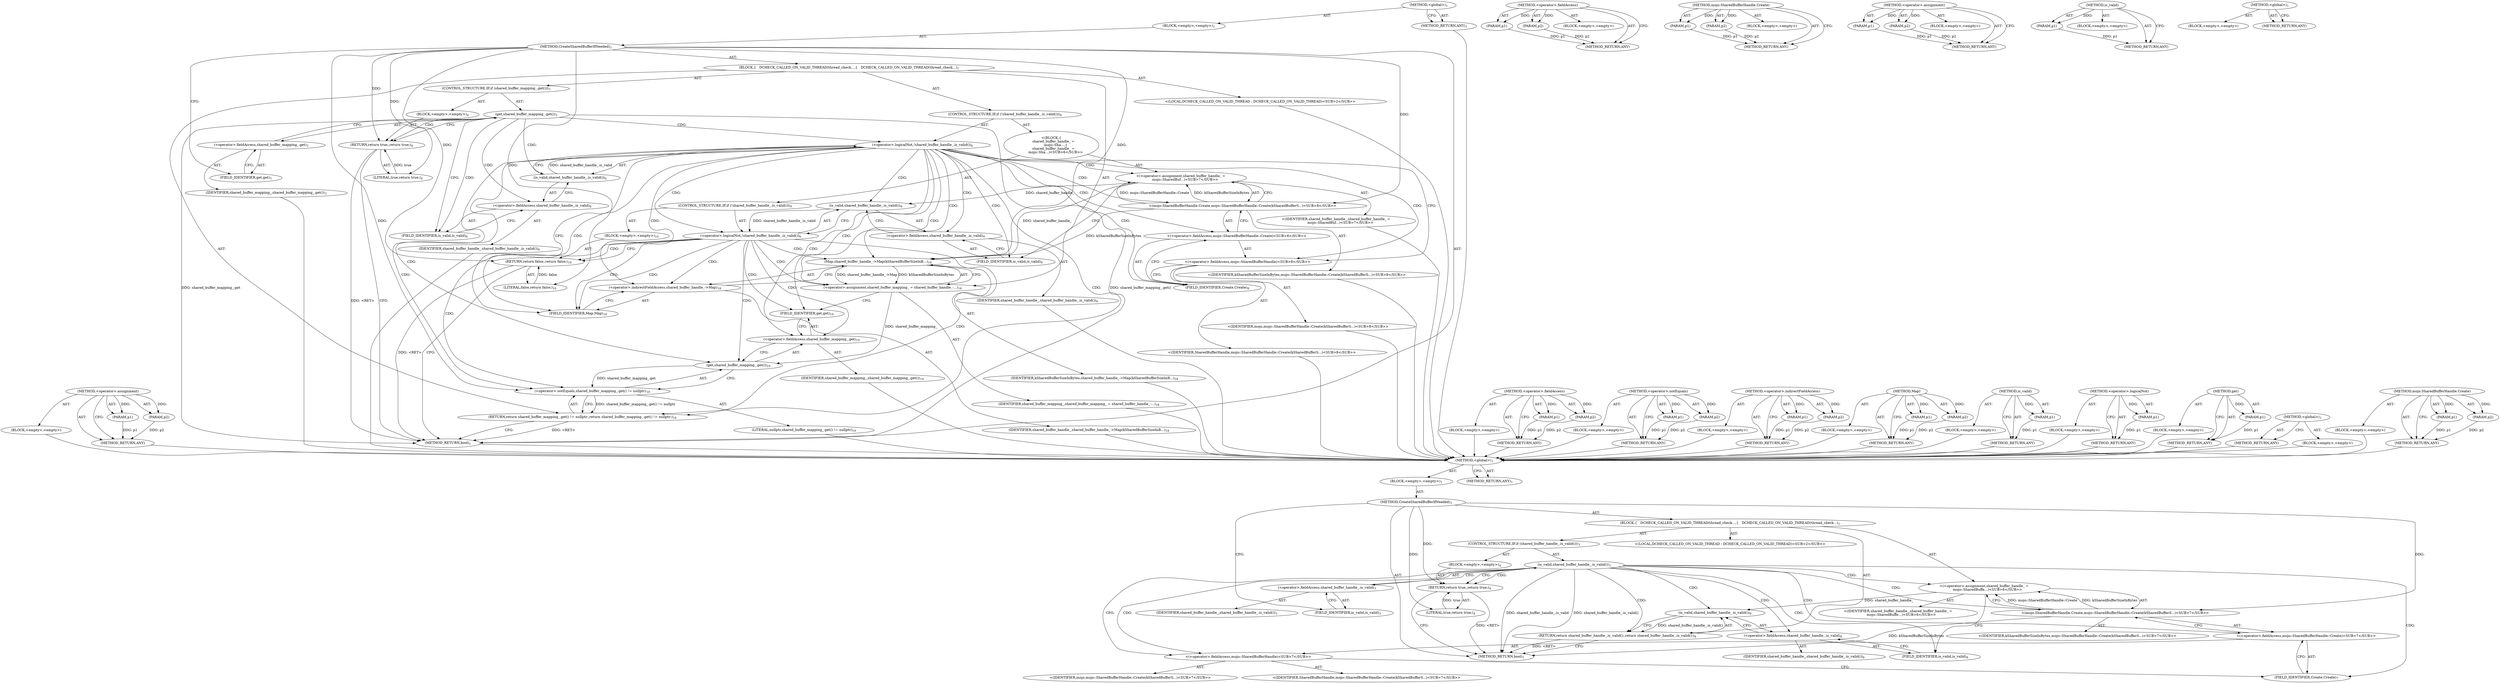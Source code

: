 digraph "mojo.SharedBufferHandle.Create" {
vulnerable_6 [label=<(METHOD,&lt;global&gt;)<SUB>1</SUB>>];
vulnerable_7 [label=<(BLOCK,&lt;empty&gt;,&lt;empty&gt;)<SUB>1</SUB>>];
vulnerable_8 [label=<(METHOD,CreateSharedBufferIfNeeded)<SUB>1</SUB>>];
vulnerable_9 [label=<(BLOCK,{
   DCHECK_CALLED_ON_VALID_THREAD(thread_check...,{
   DCHECK_CALLED_ON_VALID_THREAD(thread_check...)<SUB>1</SUB>>];
vulnerable_10 [label="<(LOCAL,DCHECK_CALLED_ON_VALID_THREAD : DCHECK_CALLED_ON_VALID_THREAD)<SUB>2</SUB>>"];
vulnerable_11 [label=<(CONTROL_STRUCTURE,IF,if (shared_buffer_handle_.is_valid()))<SUB>3</SUB>>];
vulnerable_12 [label=<(is_valid,shared_buffer_handle_.is_valid())<SUB>3</SUB>>];
vulnerable_13 [label=<(&lt;operator&gt;.fieldAccess,shared_buffer_handle_.is_valid)<SUB>3</SUB>>];
vulnerable_14 [label=<(IDENTIFIER,shared_buffer_handle_,shared_buffer_handle_.is_valid())<SUB>3</SUB>>];
vulnerable_15 [label=<(FIELD_IDENTIFIER,is_valid,is_valid)<SUB>3</SUB>>];
vulnerable_16 [label=<(BLOCK,&lt;empty&gt;,&lt;empty&gt;)<SUB>4</SUB>>];
vulnerable_17 [label=<(RETURN,return true;,return true;)<SUB>4</SUB>>];
vulnerable_18 [label=<(LITERAL,true,return true;)<SUB>4</SUB>>];
vulnerable_19 [label="<(&lt;operator&gt;.assignment,shared_buffer_handle_ =
      mojo::SharedBuffe...)<SUB>6</SUB>>"];
vulnerable_20 [label="<(IDENTIFIER,shared_buffer_handle_,shared_buffer_handle_ =
      mojo::SharedBuffe...)<SUB>6</SUB>>"];
vulnerable_21 [label="<(mojo.SharedBufferHandle.Create,mojo::SharedBufferHandle::Create(kSharedBufferS...)<SUB>7</SUB>>"];
vulnerable_22 [label="<(&lt;operator&gt;.fieldAccess,mojo::SharedBufferHandle::Create)<SUB>7</SUB>>"];
vulnerable_23 [label="<(&lt;operator&gt;.fieldAccess,mojo::SharedBufferHandle)<SUB>7</SUB>>"];
vulnerable_24 [label="<(IDENTIFIER,mojo,mojo::SharedBufferHandle::Create(kSharedBufferS...)<SUB>7</SUB>>"];
vulnerable_25 [label="<(IDENTIFIER,SharedBufferHandle,mojo::SharedBufferHandle::Create(kSharedBufferS...)<SUB>7</SUB>>"];
vulnerable_26 [label=<(FIELD_IDENTIFIER,Create,Create)<SUB>7</SUB>>];
vulnerable_27 [label="<(IDENTIFIER,kSharedBufferSizeInBytes,mojo::SharedBufferHandle::Create(kSharedBufferS...)<SUB>7</SUB>>"];
vulnerable_28 [label=<(RETURN,return shared_buffer_handle_.is_valid();,return shared_buffer_handle_.is_valid();)<SUB>8</SUB>>];
vulnerable_29 [label=<(is_valid,shared_buffer_handle_.is_valid())<SUB>8</SUB>>];
vulnerable_30 [label=<(&lt;operator&gt;.fieldAccess,shared_buffer_handle_.is_valid)<SUB>8</SUB>>];
vulnerable_31 [label=<(IDENTIFIER,shared_buffer_handle_,shared_buffer_handle_.is_valid())<SUB>8</SUB>>];
vulnerable_32 [label=<(FIELD_IDENTIFIER,is_valid,is_valid)<SUB>8</SUB>>];
vulnerable_33 [label=<(METHOD_RETURN,bool)<SUB>1</SUB>>];
vulnerable_35 [label=<(METHOD_RETURN,ANY)<SUB>1</SUB>>];
vulnerable_58 [label=<(METHOD,&lt;operator&gt;.fieldAccess)>];
vulnerable_59 [label=<(PARAM,p1)>];
vulnerable_60 [label=<(PARAM,p2)>];
vulnerable_61 [label=<(BLOCK,&lt;empty&gt;,&lt;empty&gt;)>];
vulnerable_62 [label=<(METHOD_RETURN,ANY)>];
vulnerable_68 [label=<(METHOD,mojo.SharedBufferHandle.Create)>];
vulnerable_69 [label=<(PARAM,p1)>];
vulnerable_70 [label=<(PARAM,p2)>];
vulnerable_71 [label=<(BLOCK,&lt;empty&gt;,&lt;empty&gt;)>];
vulnerable_72 [label=<(METHOD_RETURN,ANY)>];
vulnerable_63 [label=<(METHOD,&lt;operator&gt;.assignment)>];
vulnerable_64 [label=<(PARAM,p1)>];
vulnerable_65 [label=<(PARAM,p2)>];
vulnerable_66 [label=<(BLOCK,&lt;empty&gt;,&lt;empty&gt;)>];
vulnerable_67 [label=<(METHOD_RETURN,ANY)>];
vulnerable_54 [label=<(METHOD,is_valid)>];
vulnerable_55 [label=<(PARAM,p1)>];
vulnerable_56 [label=<(BLOCK,&lt;empty&gt;,&lt;empty&gt;)>];
vulnerable_57 [label=<(METHOD_RETURN,ANY)>];
vulnerable_48 [label=<(METHOD,&lt;global&gt;)<SUB>1</SUB>>];
vulnerable_49 [label=<(BLOCK,&lt;empty&gt;,&lt;empty&gt;)>];
vulnerable_50 [label=<(METHOD_RETURN,ANY)>];
fixed_98 [label=<(METHOD,&lt;operator&gt;.assignment)>];
fixed_99 [label=<(PARAM,p1)>];
fixed_100 [label=<(PARAM,p2)>];
fixed_101 [label=<(BLOCK,&lt;empty&gt;,&lt;empty&gt;)>];
fixed_102 [label=<(METHOD_RETURN,ANY)>];
fixed_6 [label=<(METHOD,&lt;global&gt;)<SUB>1</SUB>>];
fixed_7 [label=<(BLOCK,&lt;empty&gt;,&lt;empty&gt;)<SUB>1</SUB>>];
fixed_8 [label=<(METHOD,CreateSharedBufferIfNeeded)<SUB>1</SUB>>];
fixed_9 [label=<(BLOCK,{
   DCHECK_CALLED_ON_VALID_THREAD(thread_check...,{
   DCHECK_CALLED_ON_VALID_THREAD(thread_check...)<SUB>1</SUB>>];
fixed_10 [label="<(LOCAL,DCHECK_CALLED_ON_VALID_THREAD : DCHECK_CALLED_ON_VALID_THREAD)<SUB>2</SUB>>"];
fixed_11 [label=<(CONTROL_STRUCTURE,IF,if (shared_buffer_mapping_.get()))<SUB>3</SUB>>];
fixed_12 [label=<(get,shared_buffer_mapping_.get())<SUB>3</SUB>>];
fixed_13 [label=<(&lt;operator&gt;.fieldAccess,shared_buffer_mapping_.get)<SUB>3</SUB>>];
fixed_14 [label=<(IDENTIFIER,shared_buffer_mapping_,shared_buffer_mapping_.get())<SUB>3</SUB>>];
fixed_15 [label=<(FIELD_IDENTIFIER,get,get)<SUB>3</SUB>>];
fixed_16 [label=<(BLOCK,&lt;empty&gt;,&lt;empty&gt;)<SUB>4</SUB>>];
fixed_17 [label=<(RETURN,return true;,return true;)<SUB>4</SUB>>];
fixed_18 [label=<(LITERAL,true,return true;)<SUB>4</SUB>>];
fixed_19 [label=<(CONTROL_STRUCTURE,IF,if (!shared_buffer_handle_.is_valid()))<SUB>6</SUB>>];
fixed_20 [label=<(&lt;operator&gt;.logicalNot,!shared_buffer_handle_.is_valid())<SUB>6</SUB>>];
fixed_21 [label=<(is_valid,shared_buffer_handle_.is_valid())<SUB>6</SUB>>];
fixed_22 [label=<(&lt;operator&gt;.fieldAccess,shared_buffer_handle_.is_valid)<SUB>6</SUB>>];
fixed_23 [label=<(IDENTIFIER,shared_buffer_handle_,shared_buffer_handle_.is_valid())<SUB>6</SUB>>];
fixed_24 [label=<(FIELD_IDENTIFIER,is_valid,is_valid)<SUB>6</SUB>>];
fixed_25 [label="<(BLOCK,{
    shared_buffer_handle_ =
        mojo::Sha...,{
    shared_buffer_handle_ =
        mojo::Sha...)<SUB>6</SUB>>"];
fixed_26 [label="<(&lt;operator&gt;.assignment,shared_buffer_handle_ =
        mojo::SharedBuf...)<SUB>7</SUB>>"];
fixed_27 [label="<(IDENTIFIER,shared_buffer_handle_,shared_buffer_handle_ =
        mojo::SharedBuf...)<SUB>7</SUB>>"];
fixed_28 [label="<(mojo.SharedBufferHandle.Create,mojo::SharedBufferHandle::Create(kSharedBufferS...)<SUB>8</SUB>>"];
fixed_29 [label="<(&lt;operator&gt;.fieldAccess,mojo::SharedBufferHandle::Create)<SUB>8</SUB>>"];
fixed_30 [label="<(&lt;operator&gt;.fieldAccess,mojo::SharedBufferHandle)<SUB>8</SUB>>"];
fixed_31 [label="<(IDENTIFIER,mojo,mojo::SharedBufferHandle::Create(kSharedBufferS...)<SUB>8</SUB>>"];
fixed_32 [label="<(IDENTIFIER,SharedBufferHandle,mojo::SharedBufferHandle::Create(kSharedBufferS...)<SUB>8</SUB>>"];
fixed_33 [label=<(FIELD_IDENTIFIER,Create,Create)<SUB>8</SUB>>];
fixed_34 [label="<(IDENTIFIER,kSharedBufferSizeInBytes,mojo::SharedBufferHandle::Create(kSharedBufferS...)<SUB>8</SUB>>"];
fixed_35 [label=<(CONTROL_STRUCTURE,IF,if (!shared_buffer_handle_.is_valid()))<SUB>9</SUB>>];
fixed_36 [label=<(&lt;operator&gt;.logicalNot,!shared_buffer_handle_.is_valid())<SUB>9</SUB>>];
fixed_37 [label=<(is_valid,shared_buffer_handle_.is_valid())<SUB>9</SUB>>];
fixed_38 [label=<(&lt;operator&gt;.fieldAccess,shared_buffer_handle_.is_valid)<SUB>9</SUB>>];
fixed_39 [label=<(IDENTIFIER,shared_buffer_handle_,shared_buffer_handle_.is_valid())<SUB>9</SUB>>];
fixed_40 [label=<(FIELD_IDENTIFIER,is_valid,is_valid)<SUB>9</SUB>>];
fixed_41 [label=<(BLOCK,&lt;empty&gt;,&lt;empty&gt;)<SUB>10</SUB>>];
fixed_42 [label=<(RETURN,return false;,return false;)<SUB>10</SUB>>];
fixed_43 [label=<(LITERAL,false,return false;)<SUB>10</SUB>>];
fixed_44 [label=<(&lt;operator&gt;.assignment,shared_buffer_mapping_ = shared_buffer_handle_-...)<SUB>18</SUB>>];
fixed_45 [label=<(IDENTIFIER,shared_buffer_mapping_,shared_buffer_mapping_ = shared_buffer_handle_-...)<SUB>18</SUB>>];
fixed_46 [label=<(Map,shared_buffer_handle_-&gt;Map(kSharedBufferSizeInB...)<SUB>18</SUB>>];
fixed_47 [label=<(&lt;operator&gt;.indirectFieldAccess,shared_buffer_handle_-&gt;Map)<SUB>18</SUB>>];
fixed_48 [label=<(IDENTIFIER,shared_buffer_handle_,shared_buffer_handle_-&gt;Map(kSharedBufferSizeInB...)<SUB>18</SUB>>];
fixed_49 [label=<(FIELD_IDENTIFIER,Map,Map)<SUB>18</SUB>>];
fixed_50 [label=<(IDENTIFIER,kSharedBufferSizeInBytes,shared_buffer_handle_-&gt;Map(kSharedBufferSizeInB...)<SUB>18</SUB>>];
fixed_51 [label=<(RETURN,return shared_buffer_mapping_.get() != nullptr;,return shared_buffer_mapping_.get() != nullptr;)<SUB>19</SUB>>];
fixed_52 [label=<(&lt;operator&gt;.notEquals,shared_buffer_mapping_.get() != nullptr)<SUB>19</SUB>>];
fixed_53 [label=<(get,shared_buffer_mapping_.get())<SUB>19</SUB>>];
fixed_54 [label=<(&lt;operator&gt;.fieldAccess,shared_buffer_mapping_.get)<SUB>19</SUB>>];
fixed_55 [label=<(IDENTIFIER,shared_buffer_mapping_,shared_buffer_mapping_.get())<SUB>19</SUB>>];
fixed_56 [label=<(FIELD_IDENTIFIER,get,get)<SUB>19</SUB>>];
fixed_57 [label=<(LITERAL,nullptr,shared_buffer_mapping_.get() != nullptr)<SUB>19</SUB>>];
fixed_58 [label=<(METHOD_RETURN,bool)<SUB>1</SUB>>];
fixed_60 [label=<(METHOD_RETURN,ANY)<SUB>1</SUB>>];
fixed_85 [label=<(METHOD,&lt;operator&gt;.fieldAccess)>];
fixed_86 [label=<(PARAM,p1)>];
fixed_87 [label=<(PARAM,p2)>];
fixed_88 [label=<(BLOCK,&lt;empty&gt;,&lt;empty&gt;)>];
fixed_89 [label=<(METHOD_RETURN,ANY)>];
fixed_118 [label=<(METHOD,&lt;operator&gt;.notEquals)>];
fixed_119 [label=<(PARAM,p1)>];
fixed_120 [label=<(PARAM,p2)>];
fixed_121 [label=<(BLOCK,&lt;empty&gt;,&lt;empty&gt;)>];
fixed_122 [label=<(METHOD_RETURN,ANY)>];
fixed_113 [label=<(METHOD,&lt;operator&gt;.indirectFieldAccess)>];
fixed_114 [label=<(PARAM,p1)>];
fixed_115 [label=<(PARAM,p2)>];
fixed_116 [label=<(BLOCK,&lt;empty&gt;,&lt;empty&gt;)>];
fixed_117 [label=<(METHOD_RETURN,ANY)>];
fixed_108 [label=<(METHOD,Map)>];
fixed_109 [label=<(PARAM,p1)>];
fixed_110 [label=<(PARAM,p2)>];
fixed_111 [label=<(BLOCK,&lt;empty&gt;,&lt;empty&gt;)>];
fixed_112 [label=<(METHOD_RETURN,ANY)>];
fixed_94 [label=<(METHOD,is_valid)>];
fixed_95 [label=<(PARAM,p1)>];
fixed_96 [label=<(BLOCK,&lt;empty&gt;,&lt;empty&gt;)>];
fixed_97 [label=<(METHOD_RETURN,ANY)>];
fixed_90 [label=<(METHOD,&lt;operator&gt;.logicalNot)>];
fixed_91 [label=<(PARAM,p1)>];
fixed_92 [label=<(BLOCK,&lt;empty&gt;,&lt;empty&gt;)>];
fixed_93 [label=<(METHOD_RETURN,ANY)>];
fixed_81 [label=<(METHOD,get)>];
fixed_82 [label=<(PARAM,p1)>];
fixed_83 [label=<(BLOCK,&lt;empty&gt;,&lt;empty&gt;)>];
fixed_84 [label=<(METHOD_RETURN,ANY)>];
fixed_75 [label=<(METHOD,&lt;global&gt;)<SUB>1</SUB>>];
fixed_76 [label=<(BLOCK,&lt;empty&gt;,&lt;empty&gt;)>];
fixed_77 [label=<(METHOD_RETURN,ANY)>];
fixed_103 [label=<(METHOD,mojo.SharedBufferHandle.Create)>];
fixed_104 [label=<(PARAM,p1)>];
fixed_105 [label=<(PARAM,p2)>];
fixed_106 [label=<(BLOCK,&lt;empty&gt;,&lt;empty&gt;)>];
fixed_107 [label=<(METHOD_RETURN,ANY)>];
vulnerable_6 -> vulnerable_7  [key=0, label="AST: "];
vulnerable_6 -> vulnerable_35  [key=0, label="AST: "];
vulnerable_6 -> vulnerable_35  [key=1, label="CFG: "];
vulnerable_7 -> vulnerable_8  [key=0, label="AST: "];
vulnerable_8 -> vulnerable_9  [key=0, label="AST: "];
vulnerable_8 -> vulnerable_33  [key=0, label="AST: "];
vulnerable_8 -> vulnerable_15  [key=0, label="CFG: "];
vulnerable_8 -> vulnerable_17  [key=0, label="DDG: "];
vulnerable_8 -> vulnerable_21  [key=0, label="DDG: "];
vulnerable_8 -> vulnerable_18  [key=0, label="DDG: "];
vulnerable_9 -> vulnerable_10  [key=0, label="AST: "];
vulnerable_9 -> vulnerable_11  [key=0, label="AST: "];
vulnerable_9 -> vulnerable_19  [key=0, label="AST: "];
vulnerable_9 -> vulnerable_28  [key=0, label="AST: "];
vulnerable_11 -> vulnerable_12  [key=0, label="AST: "];
vulnerable_11 -> vulnerable_16  [key=0, label="AST: "];
vulnerable_12 -> vulnerable_13  [key=0, label="AST: "];
vulnerable_12 -> vulnerable_17  [key=0, label="CFG: "];
vulnerable_12 -> vulnerable_17  [key=1, label="CDG: "];
vulnerable_12 -> vulnerable_23  [key=0, label="CFG: "];
vulnerable_12 -> vulnerable_23  [key=1, label="CDG: "];
vulnerable_12 -> vulnerable_33  [key=0, label="DDG: shared_buffer_handle_.is_valid"];
vulnerable_12 -> vulnerable_33  [key=1, label="DDG: shared_buffer_handle_.is_valid()"];
vulnerable_12 -> vulnerable_30  [key=0, label="CDG: "];
vulnerable_12 -> vulnerable_29  [key=0, label="CDG: "];
vulnerable_12 -> vulnerable_21  [key=0, label="CDG: "];
vulnerable_12 -> vulnerable_32  [key=0, label="CDG: "];
vulnerable_12 -> vulnerable_26  [key=0, label="CDG: "];
vulnerable_12 -> vulnerable_19  [key=0, label="CDG: "];
vulnerable_12 -> vulnerable_28  [key=0, label="CDG: "];
vulnerable_12 -> vulnerable_22  [key=0, label="CDG: "];
vulnerable_13 -> vulnerable_14  [key=0, label="AST: "];
vulnerable_13 -> vulnerable_15  [key=0, label="AST: "];
vulnerable_13 -> vulnerable_12  [key=0, label="CFG: "];
vulnerable_15 -> vulnerable_13  [key=0, label="CFG: "];
vulnerable_16 -> vulnerable_17  [key=0, label="AST: "];
vulnerable_17 -> vulnerable_18  [key=0, label="AST: "];
vulnerable_17 -> vulnerable_33  [key=0, label="CFG: "];
vulnerable_17 -> vulnerable_33  [key=1, label="DDG: &lt;RET&gt;"];
vulnerable_18 -> vulnerable_17  [key=0, label="DDG: true"];
vulnerable_19 -> vulnerable_20  [key=0, label="AST: "];
vulnerable_19 -> vulnerable_21  [key=0, label="AST: "];
vulnerable_19 -> vulnerable_32  [key=0, label="CFG: "];
vulnerable_19 -> vulnerable_29  [key=0, label="DDG: shared_buffer_handle_"];
vulnerable_21 -> vulnerable_22  [key=0, label="AST: "];
vulnerable_21 -> vulnerable_27  [key=0, label="AST: "];
vulnerable_21 -> vulnerable_19  [key=0, label="CFG: "];
vulnerable_21 -> vulnerable_19  [key=1, label="DDG: mojo::SharedBufferHandle::Create"];
vulnerable_21 -> vulnerable_19  [key=2, label="DDG: kSharedBufferSizeInBytes"];
vulnerable_21 -> vulnerable_33  [key=0, label="DDG: kSharedBufferSizeInBytes"];
vulnerable_22 -> vulnerable_23  [key=0, label="AST: "];
vulnerable_22 -> vulnerable_26  [key=0, label="AST: "];
vulnerable_22 -> vulnerable_21  [key=0, label="CFG: "];
vulnerable_23 -> vulnerable_24  [key=0, label="AST: "];
vulnerable_23 -> vulnerable_25  [key=0, label="AST: "];
vulnerable_23 -> vulnerable_26  [key=0, label="CFG: "];
vulnerable_26 -> vulnerable_22  [key=0, label="CFG: "];
vulnerable_28 -> vulnerable_29  [key=0, label="AST: "];
vulnerable_28 -> vulnerable_33  [key=0, label="CFG: "];
vulnerable_28 -> vulnerable_33  [key=1, label="DDG: &lt;RET&gt;"];
vulnerable_29 -> vulnerable_30  [key=0, label="AST: "];
vulnerable_29 -> vulnerable_28  [key=0, label="CFG: "];
vulnerable_29 -> vulnerable_28  [key=1, label="DDG: shared_buffer_handle_.is_valid()"];
vulnerable_30 -> vulnerable_31  [key=0, label="AST: "];
vulnerable_30 -> vulnerable_32  [key=0, label="AST: "];
vulnerable_30 -> vulnerable_29  [key=0, label="CFG: "];
vulnerable_32 -> vulnerable_30  [key=0, label="CFG: "];
vulnerable_58 -> vulnerable_59  [key=0, label="AST: "];
vulnerable_58 -> vulnerable_59  [key=1, label="DDG: "];
vulnerable_58 -> vulnerable_61  [key=0, label="AST: "];
vulnerable_58 -> vulnerable_60  [key=0, label="AST: "];
vulnerable_58 -> vulnerable_60  [key=1, label="DDG: "];
vulnerable_58 -> vulnerable_62  [key=0, label="AST: "];
vulnerable_58 -> vulnerable_62  [key=1, label="CFG: "];
vulnerable_59 -> vulnerable_62  [key=0, label="DDG: p1"];
vulnerable_60 -> vulnerable_62  [key=0, label="DDG: p2"];
vulnerable_68 -> vulnerable_69  [key=0, label="AST: "];
vulnerable_68 -> vulnerable_69  [key=1, label="DDG: "];
vulnerable_68 -> vulnerable_71  [key=0, label="AST: "];
vulnerable_68 -> vulnerable_70  [key=0, label="AST: "];
vulnerable_68 -> vulnerable_70  [key=1, label="DDG: "];
vulnerable_68 -> vulnerable_72  [key=0, label="AST: "];
vulnerable_68 -> vulnerable_72  [key=1, label="CFG: "];
vulnerable_69 -> vulnerable_72  [key=0, label="DDG: p1"];
vulnerable_70 -> vulnerable_72  [key=0, label="DDG: p2"];
vulnerable_63 -> vulnerable_64  [key=0, label="AST: "];
vulnerable_63 -> vulnerable_64  [key=1, label="DDG: "];
vulnerable_63 -> vulnerable_66  [key=0, label="AST: "];
vulnerable_63 -> vulnerable_65  [key=0, label="AST: "];
vulnerable_63 -> vulnerable_65  [key=1, label="DDG: "];
vulnerable_63 -> vulnerable_67  [key=0, label="AST: "];
vulnerable_63 -> vulnerable_67  [key=1, label="CFG: "];
vulnerable_64 -> vulnerable_67  [key=0, label="DDG: p1"];
vulnerable_65 -> vulnerable_67  [key=0, label="DDG: p2"];
vulnerable_54 -> vulnerable_55  [key=0, label="AST: "];
vulnerable_54 -> vulnerable_55  [key=1, label="DDG: "];
vulnerable_54 -> vulnerable_56  [key=0, label="AST: "];
vulnerable_54 -> vulnerable_57  [key=0, label="AST: "];
vulnerable_54 -> vulnerable_57  [key=1, label="CFG: "];
vulnerable_55 -> vulnerable_57  [key=0, label="DDG: p1"];
vulnerable_48 -> vulnerable_49  [key=0, label="AST: "];
vulnerable_48 -> vulnerable_50  [key=0, label="AST: "];
vulnerable_48 -> vulnerable_50  [key=1, label="CFG: "];
fixed_98 -> fixed_99  [key=0, label="AST: "];
fixed_98 -> fixed_99  [key=1, label="DDG: "];
fixed_98 -> fixed_101  [key=0, label="AST: "];
fixed_98 -> fixed_100  [key=0, label="AST: "];
fixed_98 -> fixed_100  [key=1, label="DDG: "];
fixed_98 -> fixed_102  [key=0, label="AST: "];
fixed_98 -> fixed_102  [key=1, label="CFG: "];
fixed_99 -> fixed_102  [key=0, label="DDG: p1"];
fixed_100 -> fixed_102  [key=0, label="DDG: p2"];
fixed_101 -> vulnerable_6  [key=0];
fixed_102 -> vulnerable_6  [key=0];
fixed_6 -> fixed_7  [key=0, label="AST: "];
fixed_6 -> fixed_60  [key=0, label="AST: "];
fixed_6 -> fixed_60  [key=1, label="CFG: "];
fixed_7 -> fixed_8  [key=0, label="AST: "];
fixed_8 -> fixed_9  [key=0, label="AST: "];
fixed_8 -> fixed_58  [key=0, label="AST: "];
fixed_8 -> fixed_15  [key=0, label="CFG: "];
fixed_8 -> fixed_17  [key=0, label="DDG: "];
fixed_8 -> fixed_46  [key=0, label="DDG: "];
fixed_8 -> fixed_52  [key=0, label="DDG: "];
fixed_8 -> fixed_18  [key=0, label="DDG: "];
fixed_8 -> fixed_28  [key=0, label="DDG: "];
fixed_8 -> fixed_42  [key=0, label="DDG: "];
fixed_8 -> fixed_43  [key=0, label="DDG: "];
fixed_9 -> fixed_10  [key=0, label="AST: "];
fixed_9 -> fixed_11  [key=0, label="AST: "];
fixed_9 -> fixed_19  [key=0, label="AST: "];
fixed_9 -> fixed_44  [key=0, label="AST: "];
fixed_9 -> fixed_51  [key=0, label="AST: "];
fixed_10 -> vulnerable_6  [key=0];
fixed_11 -> fixed_12  [key=0, label="AST: "];
fixed_11 -> fixed_16  [key=0, label="AST: "];
fixed_12 -> fixed_13  [key=0, label="AST: "];
fixed_12 -> fixed_17  [key=0, label="CFG: "];
fixed_12 -> fixed_17  [key=1, label="CDG: "];
fixed_12 -> fixed_24  [key=0, label="CFG: "];
fixed_12 -> fixed_24  [key=1, label="CDG: "];
fixed_12 -> fixed_58  [key=0, label="DDG: shared_buffer_mapping_.get"];
fixed_12 -> fixed_58  [key=1, label="DDG: shared_buffer_mapping_.get()"];
fixed_12 -> fixed_21  [key=0, label="CDG: "];
fixed_12 -> fixed_20  [key=0, label="CDG: "];
fixed_12 -> fixed_22  [key=0, label="CDG: "];
fixed_13 -> fixed_14  [key=0, label="AST: "];
fixed_13 -> fixed_15  [key=0, label="AST: "];
fixed_13 -> fixed_12  [key=0, label="CFG: "];
fixed_14 -> vulnerable_6  [key=0];
fixed_15 -> fixed_13  [key=0, label="CFG: "];
fixed_16 -> fixed_17  [key=0, label="AST: "];
fixed_17 -> fixed_18  [key=0, label="AST: "];
fixed_17 -> fixed_58  [key=0, label="CFG: "];
fixed_17 -> fixed_58  [key=1, label="DDG: &lt;RET&gt;"];
fixed_18 -> fixed_17  [key=0, label="DDG: true"];
fixed_19 -> fixed_20  [key=0, label="AST: "];
fixed_19 -> fixed_25  [key=0, label="AST: "];
fixed_20 -> fixed_21  [key=0, label="AST: "];
fixed_20 -> fixed_30  [key=0, label="CFG: "];
fixed_20 -> fixed_30  [key=1, label="CDG: "];
fixed_20 -> fixed_49  [key=0, label="CFG: "];
fixed_20 -> fixed_49  [key=1, label="CDG: "];
fixed_20 -> fixed_47  [key=0, label="CDG: "];
fixed_20 -> fixed_33  [key=0, label="CDG: "];
fixed_20 -> fixed_26  [key=0, label="CDG: "];
fixed_20 -> fixed_51  [key=0, label="CDG: "];
fixed_20 -> fixed_28  [key=0, label="CDG: "];
fixed_20 -> fixed_36  [key=0, label="CDG: "];
fixed_20 -> fixed_52  [key=0, label="CDG: "];
fixed_20 -> fixed_37  [key=0, label="CDG: "];
fixed_20 -> fixed_46  [key=0, label="CDG: "];
fixed_20 -> fixed_53  [key=0, label="CDG: "];
fixed_20 -> fixed_38  [key=0, label="CDG: "];
fixed_20 -> fixed_56  [key=0, label="CDG: "];
fixed_20 -> fixed_40  [key=0, label="CDG: "];
fixed_20 -> fixed_29  [key=0, label="CDG: "];
fixed_20 -> fixed_44  [key=0, label="CDG: "];
fixed_20 -> fixed_54  [key=0, label="CDG: "];
fixed_21 -> fixed_22  [key=0, label="AST: "];
fixed_21 -> fixed_20  [key=0, label="CFG: "];
fixed_21 -> fixed_20  [key=1, label="DDG: shared_buffer_handle_.is_valid"];
fixed_22 -> fixed_23  [key=0, label="AST: "];
fixed_22 -> fixed_24  [key=0, label="AST: "];
fixed_22 -> fixed_21  [key=0, label="CFG: "];
fixed_23 -> vulnerable_6  [key=0];
fixed_24 -> fixed_22  [key=0, label="CFG: "];
fixed_25 -> fixed_26  [key=0, label="AST: "];
fixed_25 -> fixed_35  [key=0, label="AST: "];
fixed_26 -> fixed_27  [key=0, label="AST: "];
fixed_26 -> fixed_28  [key=0, label="AST: "];
fixed_26 -> fixed_40  [key=0, label="CFG: "];
fixed_26 -> fixed_46  [key=0, label="DDG: shared_buffer_handle_"];
fixed_26 -> fixed_37  [key=0, label="DDG: shared_buffer_handle_"];
fixed_27 -> vulnerable_6  [key=0];
fixed_28 -> fixed_29  [key=0, label="AST: "];
fixed_28 -> fixed_34  [key=0, label="AST: "];
fixed_28 -> fixed_26  [key=0, label="CFG: "];
fixed_28 -> fixed_26  [key=1, label="DDG: mojo::SharedBufferHandle::Create"];
fixed_28 -> fixed_26  [key=2, label="DDG: kSharedBufferSizeInBytes"];
fixed_28 -> fixed_46  [key=0, label="DDG: kSharedBufferSizeInBytes"];
fixed_29 -> fixed_30  [key=0, label="AST: "];
fixed_29 -> fixed_33  [key=0, label="AST: "];
fixed_29 -> fixed_28  [key=0, label="CFG: "];
fixed_30 -> fixed_31  [key=0, label="AST: "];
fixed_30 -> fixed_32  [key=0, label="AST: "];
fixed_30 -> fixed_33  [key=0, label="CFG: "];
fixed_31 -> vulnerable_6  [key=0];
fixed_32 -> vulnerable_6  [key=0];
fixed_33 -> fixed_29  [key=0, label="CFG: "];
fixed_34 -> vulnerable_6  [key=0];
fixed_35 -> fixed_36  [key=0, label="AST: "];
fixed_35 -> fixed_41  [key=0, label="AST: "];
fixed_36 -> fixed_37  [key=0, label="AST: "];
fixed_36 -> fixed_42  [key=0, label="CFG: "];
fixed_36 -> fixed_42  [key=1, label="CDG: "];
fixed_36 -> fixed_49  [key=0, label="CFG: "];
fixed_36 -> fixed_49  [key=1, label="CDG: "];
fixed_36 -> fixed_47  [key=0, label="CDG: "];
fixed_36 -> fixed_51  [key=0, label="CDG: "];
fixed_36 -> fixed_52  [key=0, label="CDG: "];
fixed_36 -> fixed_46  [key=0, label="CDG: "];
fixed_36 -> fixed_53  [key=0, label="CDG: "];
fixed_36 -> fixed_56  [key=0, label="CDG: "];
fixed_36 -> fixed_44  [key=0, label="CDG: "];
fixed_36 -> fixed_54  [key=0, label="CDG: "];
fixed_37 -> fixed_38  [key=0, label="AST: "];
fixed_37 -> fixed_36  [key=0, label="CFG: "];
fixed_37 -> fixed_36  [key=1, label="DDG: shared_buffer_handle_.is_valid"];
fixed_38 -> fixed_39  [key=0, label="AST: "];
fixed_38 -> fixed_40  [key=0, label="AST: "];
fixed_38 -> fixed_37  [key=0, label="CFG: "];
fixed_39 -> vulnerable_6  [key=0];
fixed_40 -> fixed_38  [key=0, label="CFG: "];
fixed_41 -> fixed_42  [key=0, label="AST: "];
fixed_42 -> fixed_43  [key=0, label="AST: "];
fixed_42 -> fixed_58  [key=0, label="CFG: "];
fixed_42 -> fixed_58  [key=1, label="DDG: &lt;RET&gt;"];
fixed_43 -> fixed_42  [key=0, label="DDG: false"];
fixed_44 -> fixed_45  [key=0, label="AST: "];
fixed_44 -> fixed_46  [key=0, label="AST: "];
fixed_44 -> fixed_56  [key=0, label="CFG: "];
fixed_44 -> fixed_53  [key=0, label="DDG: shared_buffer_mapping_"];
fixed_45 -> vulnerable_6  [key=0];
fixed_46 -> fixed_47  [key=0, label="AST: "];
fixed_46 -> fixed_50  [key=0, label="AST: "];
fixed_46 -> fixed_44  [key=0, label="CFG: "];
fixed_46 -> fixed_44  [key=1, label="DDG: shared_buffer_handle_-&gt;Map"];
fixed_46 -> fixed_44  [key=2, label="DDG: kSharedBufferSizeInBytes"];
fixed_47 -> fixed_48  [key=0, label="AST: "];
fixed_47 -> fixed_49  [key=0, label="AST: "];
fixed_47 -> fixed_46  [key=0, label="CFG: "];
fixed_48 -> vulnerable_6  [key=0];
fixed_49 -> fixed_47  [key=0, label="CFG: "];
fixed_50 -> vulnerable_6  [key=0];
fixed_51 -> fixed_52  [key=0, label="AST: "];
fixed_51 -> fixed_58  [key=0, label="CFG: "];
fixed_51 -> fixed_58  [key=1, label="DDG: &lt;RET&gt;"];
fixed_52 -> fixed_53  [key=0, label="AST: "];
fixed_52 -> fixed_57  [key=0, label="AST: "];
fixed_52 -> fixed_51  [key=0, label="CFG: "];
fixed_52 -> fixed_51  [key=1, label="DDG: shared_buffer_mapping_.get() != nullptr"];
fixed_53 -> fixed_54  [key=0, label="AST: "];
fixed_53 -> fixed_52  [key=0, label="CFG: "];
fixed_53 -> fixed_52  [key=1, label="DDG: shared_buffer_mapping_.get"];
fixed_54 -> fixed_55  [key=0, label="AST: "];
fixed_54 -> fixed_56  [key=0, label="AST: "];
fixed_54 -> fixed_53  [key=0, label="CFG: "];
fixed_55 -> vulnerable_6  [key=0];
fixed_56 -> fixed_54  [key=0, label="CFG: "];
fixed_57 -> vulnerable_6  [key=0];
fixed_58 -> vulnerable_6  [key=0];
fixed_60 -> vulnerable_6  [key=0];
fixed_85 -> fixed_86  [key=0, label="AST: "];
fixed_85 -> fixed_86  [key=1, label="DDG: "];
fixed_85 -> fixed_88  [key=0, label="AST: "];
fixed_85 -> fixed_87  [key=0, label="AST: "];
fixed_85 -> fixed_87  [key=1, label="DDG: "];
fixed_85 -> fixed_89  [key=0, label="AST: "];
fixed_85 -> fixed_89  [key=1, label="CFG: "];
fixed_86 -> fixed_89  [key=0, label="DDG: p1"];
fixed_87 -> fixed_89  [key=0, label="DDG: p2"];
fixed_88 -> vulnerable_6  [key=0];
fixed_89 -> vulnerable_6  [key=0];
fixed_118 -> fixed_119  [key=0, label="AST: "];
fixed_118 -> fixed_119  [key=1, label="DDG: "];
fixed_118 -> fixed_121  [key=0, label="AST: "];
fixed_118 -> fixed_120  [key=0, label="AST: "];
fixed_118 -> fixed_120  [key=1, label="DDG: "];
fixed_118 -> fixed_122  [key=0, label="AST: "];
fixed_118 -> fixed_122  [key=1, label="CFG: "];
fixed_119 -> fixed_122  [key=0, label="DDG: p1"];
fixed_120 -> fixed_122  [key=0, label="DDG: p2"];
fixed_121 -> vulnerable_6  [key=0];
fixed_122 -> vulnerable_6  [key=0];
fixed_113 -> fixed_114  [key=0, label="AST: "];
fixed_113 -> fixed_114  [key=1, label="DDG: "];
fixed_113 -> fixed_116  [key=0, label="AST: "];
fixed_113 -> fixed_115  [key=0, label="AST: "];
fixed_113 -> fixed_115  [key=1, label="DDG: "];
fixed_113 -> fixed_117  [key=0, label="AST: "];
fixed_113 -> fixed_117  [key=1, label="CFG: "];
fixed_114 -> fixed_117  [key=0, label="DDG: p1"];
fixed_115 -> fixed_117  [key=0, label="DDG: p2"];
fixed_116 -> vulnerable_6  [key=0];
fixed_117 -> vulnerable_6  [key=0];
fixed_108 -> fixed_109  [key=0, label="AST: "];
fixed_108 -> fixed_109  [key=1, label="DDG: "];
fixed_108 -> fixed_111  [key=0, label="AST: "];
fixed_108 -> fixed_110  [key=0, label="AST: "];
fixed_108 -> fixed_110  [key=1, label="DDG: "];
fixed_108 -> fixed_112  [key=0, label="AST: "];
fixed_108 -> fixed_112  [key=1, label="CFG: "];
fixed_109 -> fixed_112  [key=0, label="DDG: p1"];
fixed_110 -> fixed_112  [key=0, label="DDG: p2"];
fixed_111 -> vulnerable_6  [key=0];
fixed_112 -> vulnerable_6  [key=0];
fixed_94 -> fixed_95  [key=0, label="AST: "];
fixed_94 -> fixed_95  [key=1, label="DDG: "];
fixed_94 -> fixed_96  [key=0, label="AST: "];
fixed_94 -> fixed_97  [key=0, label="AST: "];
fixed_94 -> fixed_97  [key=1, label="CFG: "];
fixed_95 -> fixed_97  [key=0, label="DDG: p1"];
fixed_96 -> vulnerable_6  [key=0];
fixed_97 -> vulnerable_6  [key=0];
fixed_90 -> fixed_91  [key=0, label="AST: "];
fixed_90 -> fixed_91  [key=1, label="DDG: "];
fixed_90 -> fixed_92  [key=0, label="AST: "];
fixed_90 -> fixed_93  [key=0, label="AST: "];
fixed_90 -> fixed_93  [key=1, label="CFG: "];
fixed_91 -> fixed_93  [key=0, label="DDG: p1"];
fixed_92 -> vulnerable_6  [key=0];
fixed_93 -> vulnerable_6  [key=0];
fixed_81 -> fixed_82  [key=0, label="AST: "];
fixed_81 -> fixed_82  [key=1, label="DDG: "];
fixed_81 -> fixed_83  [key=0, label="AST: "];
fixed_81 -> fixed_84  [key=0, label="AST: "];
fixed_81 -> fixed_84  [key=1, label="CFG: "];
fixed_82 -> fixed_84  [key=0, label="DDG: p1"];
fixed_83 -> vulnerable_6  [key=0];
fixed_84 -> vulnerable_6  [key=0];
fixed_75 -> fixed_76  [key=0, label="AST: "];
fixed_75 -> fixed_77  [key=0, label="AST: "];
fixed_75 -> fixed_77  [key=1, label="CFG: "];
fixed_76 -> vulnerable_6  [key=0];
fixed_77 -> vulnerable_6  [key=0];
fixed_103 -> fixed_104  [key=0, label="AST: "];
fixed_103 -> fixed_104  [key=1, label="DDG: "];
fixed_103 -> fixed_106  [key=0, label="AST: "];
fixed_103 -> fixed_105  [key=0, label="AST: "];
fixed_103 -> fixed_105  [key=1, label="DDG: "];
fixed_103 -> fixed_107  [key=0, label="AST: "];
fixed_103 -> fixed_107  [key=1, label="CFG: "];
fixed_104 -> fixed_107  [key=0, label="DDG: p1"];
fixed_105 -> fixed_107  [key=0, label="DDG: p2"];
fixed_106 -> vulnerable_6  [key=0];
fixed_107 -> vulnerable_6  [key=0];
}
